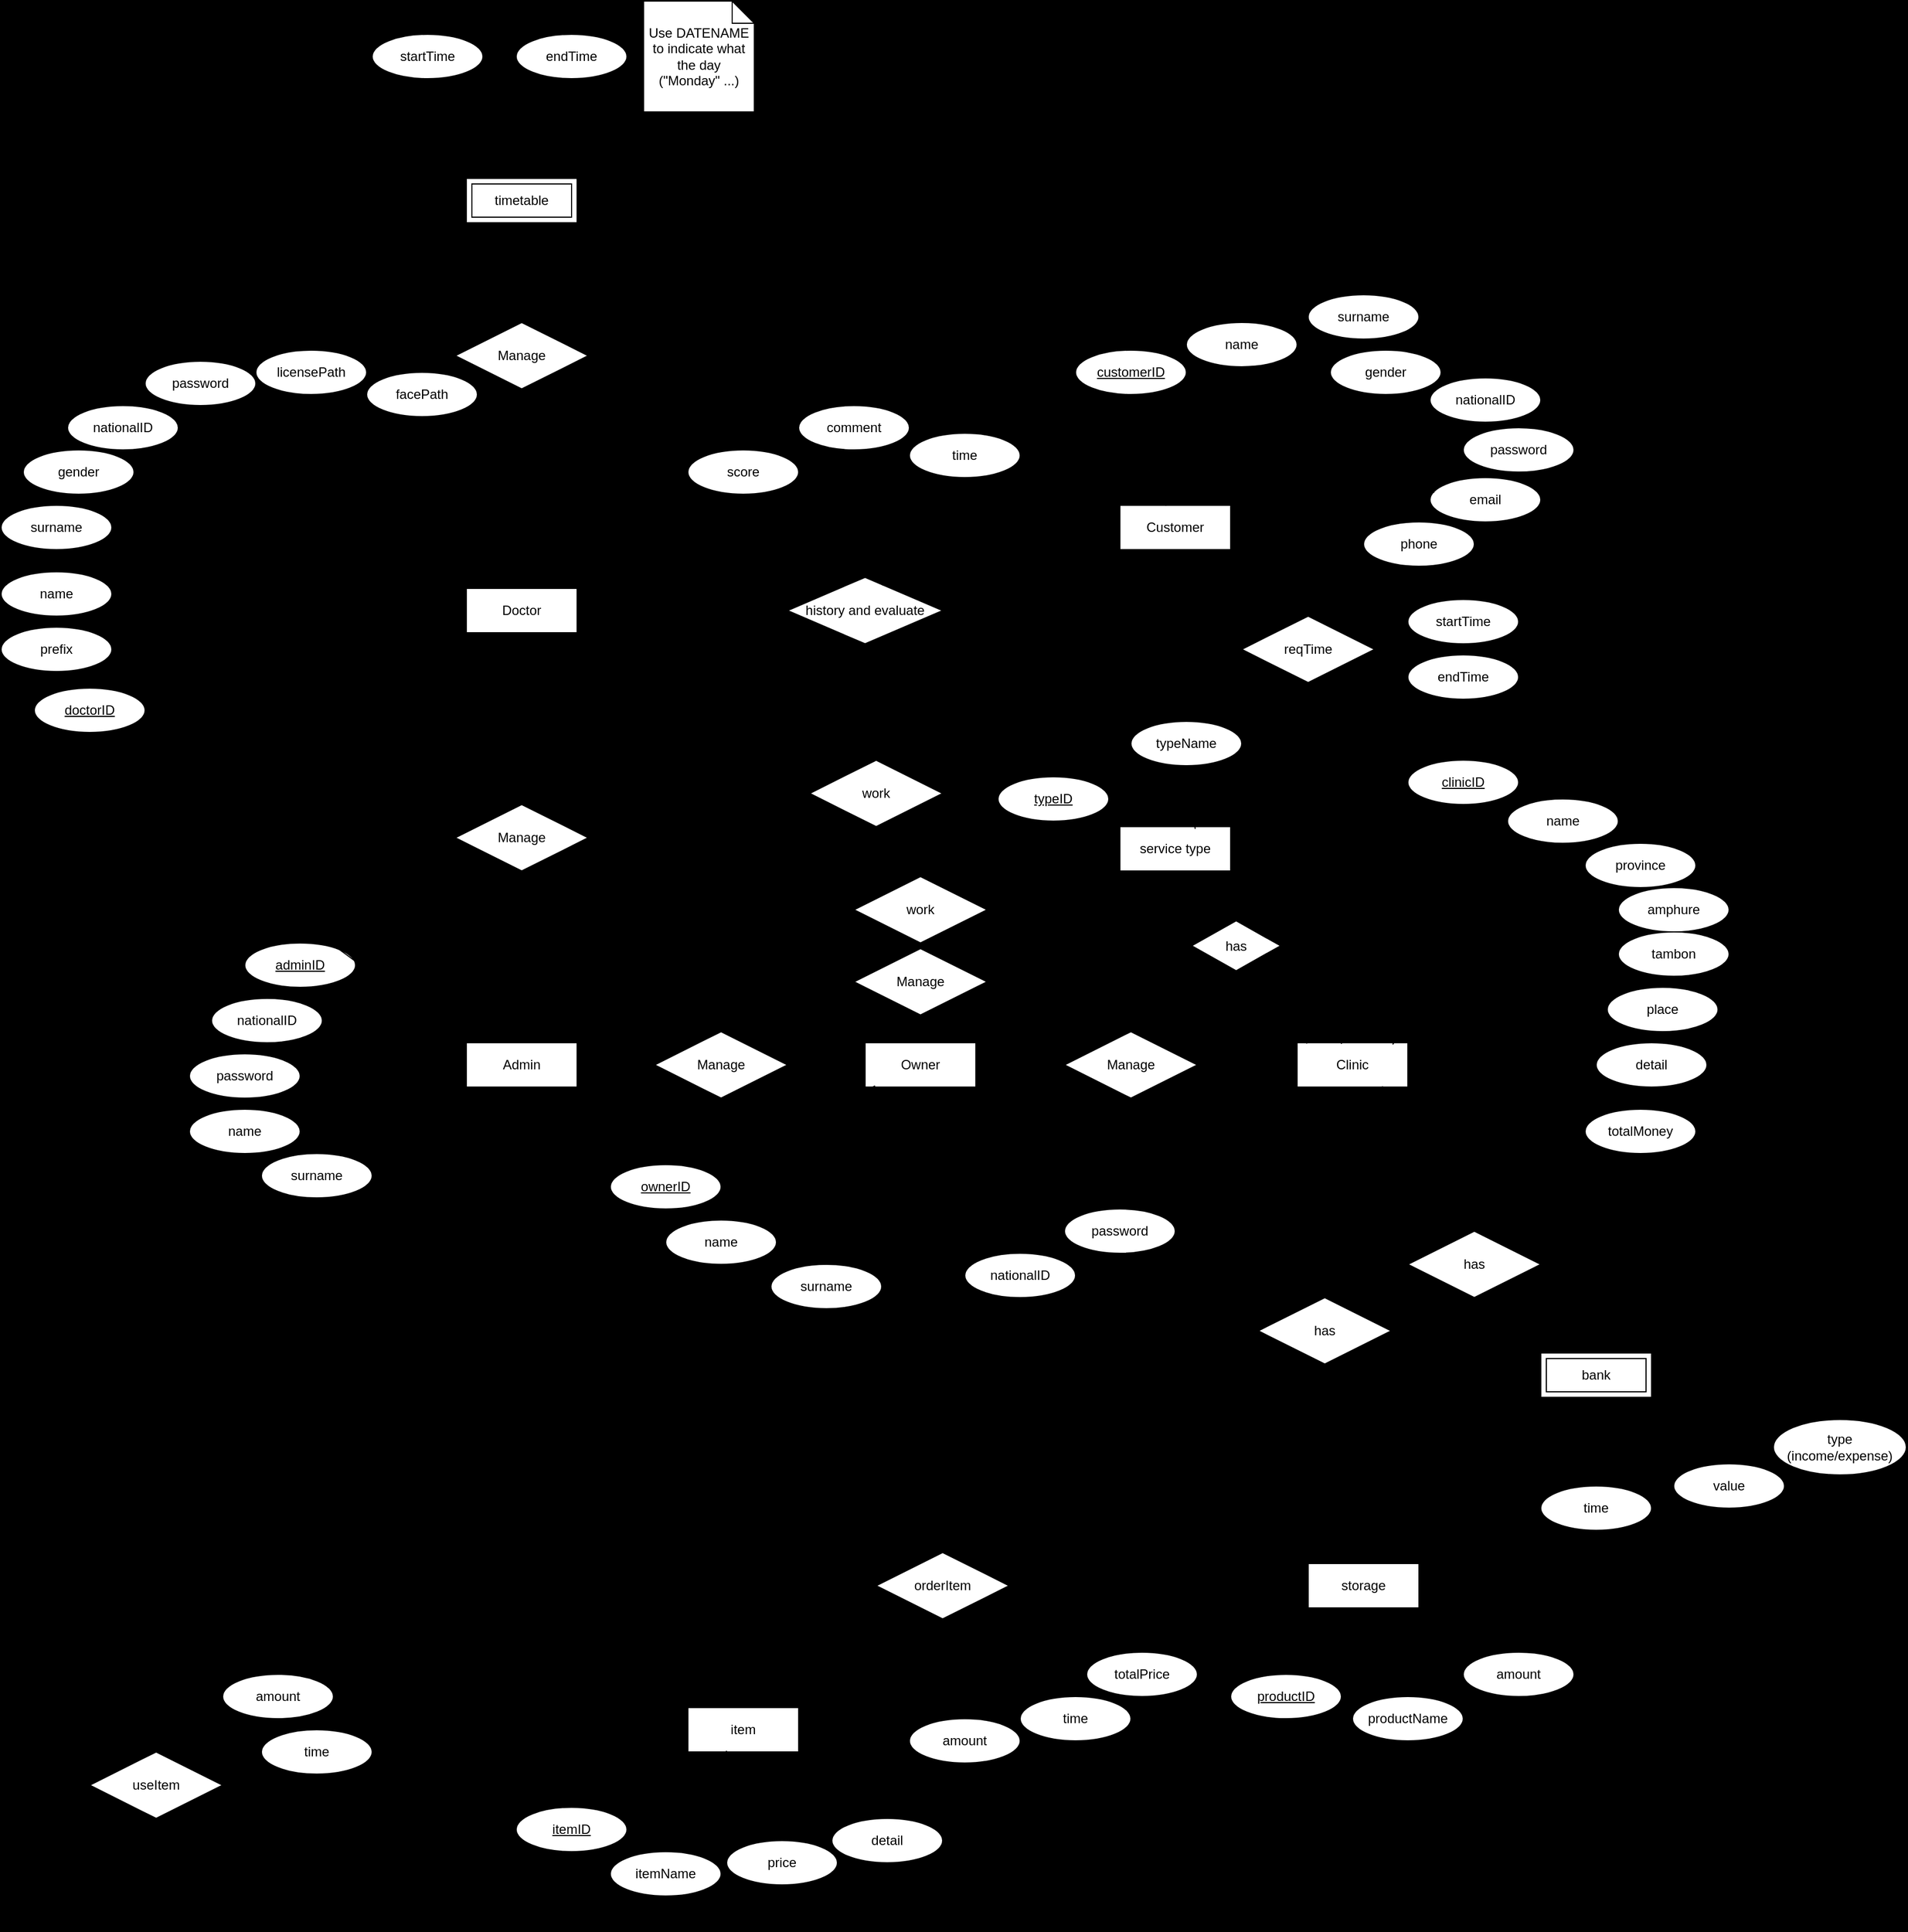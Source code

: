 <mxfile>
    <diagram id="PHzEzVtECec_gNBl3Z0X" name="Page-1">
        <mxGraphModel dx="1566" dy="1534" grid="1" gridSize="10" guides="1" tooltips="1" connect="1" arrows="1" fold="1" page="1" pageScale="1" pageWidth="1600" pageHeight="900" background="#000000" math="0" shadow="0">
            <root>
                <mxCell id="0"/>
                <mxCell id="1" parent="0"/>
                <mxCell id="2" value="Doctor" style="whiteSpace=wrap;html=1;align=center;" parent="1" vertex="1">
                    <mxGeometry x="1210" y="-50" width="100" height="40" as="geometry"/>
                </mxCell>
                <mxCell id="3" value="Customer" style="whiteSpace=wrap;html=1;align=center;" parent="1" vertex="1">
                    <mxGeometry x="1800" y="-125" width="100" height="40" as="geometry"/>
                </mxCell>
                <mxCell id="4" value="Clinic" style="whiteSpace=wrap;html=1;align=center;" parent="1" vertex="1">
                    <mxGeometry x="1960" y="360" width="100" height="40" as="geometry"/>
                </mxCell>
                <mxCell id="7" value="Manage" style="shape=rhombus;perimeter=rhombusPerimeter;whiteSpace=wrap;html=1;align=center;" parent="1" vertex="1">
                    <mxGeometry x="1200" y="145" width="120" height="60" as="geometry"/>
                </mxCell>
                <mxCell id="8" value="has" style="shape=rhombus;perimeter=rhombusPerimeter;whiteSpace=wrap;html=1;align=center;" parent="1" vertex="1">
                    <mxGeometry x="1865" y="250" width="80" height="45" as="geometry"/>
                </mxCell>
                <mxCell id="9" value="service type" style="whiteSpace=wrap;html=1;align=center;" parent="1" vertex="1">
                    <mxGeometry x="1800" y="165" width="100" height="40" as="geometry"/>
                </mxCell>
                <mxCell id="10" value="history and evaluate" style="shape=rhombus;perimeter=rhombusPerimeter;whiteSpace=wrap;html=1;align=center;" parent="1" vertex="1">
                    <mxGeometry x="1500" y="-60" width="140" height="60" as="geometry"/>
                </mxCell>
                <mxCell id="11" value="has" style="shape=rhombus;perimeter=rhombusPerimeter;whiteSpace=wrap;html=1;align=center;" parent="1" vertex="1">
                    <mxGeometry x="1925" y="590" width="120" height="60" as="geometry"/>
                </mxCell>
                <mxCell id="12" value="storage" style="whiteSpace=wrap;html=1;align=center;" parent="1" vertex="1">
                    <mxGeometry x="1970" y="830" width="100" height="40" as="geometry"/>
                </mxCell>
                <mxCell id="13" value="Admin" style="whiteSpace=wrap;html=1;align=center;" parent="1" vertex="1">
                    <mxGeometry x="1210" y="360" width="100" height="40" as="geometry"/>
                </mxCell>
                <mxCell id="14" value="has" style="shape=rhombus;perimeter=rhombusPerimeter;whiteSpace=wrap;html=1;align=center;" parent="1" vertex="1">
                    <mxGeometry x="2060" y="530" width="120" height="60" as="geometry"/>
                </mxCell>
                <mxCell id="22" value="adminID" style="ellipse;whiteSpace=wrap;html=1;align=center;fontStyle=4;" parent="1" vertex="1">
                    <mxGeometry x="1010" y="270" width="100" height="40" as="geometry"/>
                </mxCell>
                <mxCell id="23" value="name" style="ellipse;whiteSpace=wrap;html=1;align=center;" parent="1" vertex="1">
                    <mxGeometry x="790" y="-65" width="100" height="40" as="geometry"/>
                </mxCell>
                <mxCell id="24" value="surname" style="ellipse;whiteSpace=wrap;html=1;align=center;" parent="1" vertex="1">
                    <mxGeometry x="790" y="-125" width="100" height="40" as="geometry"/>
                </mxCell>
                <mxCell id="25" value="prefix" style="ellipse;whiteSpace=wrap;html=1;align=center;" parent="1" vertex="1">
                    <mxGeometry x="790" y="-15" width="100" height="40" as="geometry"/>
                </mxCell>
                <mxCell id="26" value="gender" style="ellipse;whiteSpace=wrap;html=1;align=center;" parent="1" vertex="1">
                    <mxGeometry x="810" y="-175" width="100" height="40" as="geometry"/>
                </mxCell>
                <mxCell id="27" value="doctorID" style="ellipse;whiteSpace=wrap;html=1;align=center;fontStyle=4;" parent="1" vertex="1">
                    <mxGeometry x="820" y="40" width="100" height="40" as="geometry"/>
                </mxCell>
                <mxCell id="28" value="customerID" style="ellipse;whiteSpace=wrap;html=1;align=center;fontStyle=4;" parent="1" vertex="1">
                    <mxGeometry x="1760" y="-265" width="100" height="40" as="geometry"/>
                </mxCell>
                <mxCell id="29" value="name" style="ellipse;whiteSpace=wrap;html=1;align=center;" parent="1" vertex="1">
                    <mxGeometry x="1860" y="-290" width="100" height="40" as="geometry"/>
                </mxCell>
                <mxCell id="30" value="surname" style="ellipse;whiteSpace=wrap;html=1;align=center;" parent="1" vertex="1">
                    <mxGeometry x="1970" y="-315" width="100" height="40" as="geometry"/>
                </mxCell>
                <mxCell id="33" value="name" style="ellipse;whiteSpace=wrap;html=1;align=center;" parent="1" vertex="1">
                    <mxGeometry x="960" y="420" width="100" height="40" as="geometry"/>
                </mxCell>
                <mxCell id="34" value="password" style="ellipse;whiteSpace=wrap;html=1;align=center;" parent="1" vertex="1">
                    <mxGeometry x="920" y="-255" width="100" height="40" as="geometry"/>
                </mxCell>
                <mxCell id="35" value="password" style="ellipse;whiteSpace=wrap;html=1;align=center;" parent="1" vertex="1">
                    <mxGeometry x="960" y="370" width="100" height="40" as="geometry"/>
                </mxCell>
                <mxCell id="36" value="nationalID" style="ellipse;whiteSpace=wrap;html=1;align=center;" parent="1" vertex="1">
                    <mxGeometry x="980" y="320" width="100" height="40" as="geometry"/>
                </mxCell>
                <mxCell id="37" value="surname" style="ellipse;whiteSpace=wrap;html=1;align=center;" parent="1" vertex="1">
                    <mxGeometry x="1025" y="460" width="100" height="40" as="geometry"/>
                </mxCell>
                <mxCell id="38" value="clinicID" style="ellipse;whiteSpace=wrap;html=1;align=center;fontStyle=4;" parent="1" vertex="1">
                    <mxGeometry x="2060" y="105" width="100" height="40" as="geometry"/>
                </mxCell>
                <mxCell id="39" value="name" style="ellipse;whiteSpace=wrap;html=1;align=center;" parent="1" vertex="1">
                    <mxGeometry x="2150" y="140" width="100" height="40" as="geometry"/>
                </mxCell>
                <mxCell id="40" value="place" style="ellipse;whiteSpace=wrap;html=1;align=center;" parent="1" vertex="1">
                    <mxGeometry x="2240" y="310" width="100" height="40" as="geometry"/>
                </mxCell>
                <mxCell id="41" value="province" style="ellipse;whiteSpace=wrap;html=1;align=center;" parent="1" vertex="1">
                    <mxGeometry x="2220" y="180" width="100" height="40" as="geometry"/>
                </mxCell>
                <mxCell id="42" value="amphure" style="ellipse;whiteSpace=wrap;html=1;align=center;" parent="1" vertex="1">
                    <mxGeometry x="2250" y="220" width="100" height="40" as="geometry"/>
                </mxCell>
                <mxCell id="43" value="tambon" style="ellipse;whiteSpace=wrap;html=1;align=center;" parent="1" vertex="1">
                    <mxGeometry x="2250" y="260" width="100" height="40" as="geometry"/>
                </mxCell>
                <mxCell id="44" value="Manage" style="shape=rhombus;perimeter=rhombusPerimeter;whiteSpace=wrap;html=1;align=center;" parent="1" vertex="1">
                    <mxGeometry x="1750" y="350" width="120" height="60" as="geometry"/>
                </mxCell>
                <mxCell id="46" value="typeID" style="ellipse;whiteSpace=wrap;html=1;align=center;fontStyle=4;" parent="1" vertex="1">
                    <mxGeometry x="1690" y="120" width="100" height="40" as="geometry"/>
                </mxCell>
                <mxCell id="47" value="typeName" style="ellipse;whiteSpace=wrap;html=1;align=center;" parent="1" vertex="1">
                    <mxGeometry x="1810" y="70" width="100" height="40" as="geometry"/>
                </mxCell>
                <mxCell id="48" value="productID" style="ellipse;whiteSpace=wrap;html=1;align=center;fontStyle=4;" parent="1" vertex="1">
                    <mxGeometry x="1900" y="930" width="100" height="40" as="geometry"/>
                </mxCell>
                <mxCell id="49" value="productName" style="ellipse;whiteSpace=wrap;html=1;align=center;" parent="1" vertex="1">
                    <mxGeometry x="2010" y="950" width="100" height="40" as="geometry"/>
                </mxCell>
                <mxCell id="50" value="amount" style="ellipse;whiteSpace=wrap;html=1;align=center;" parent="1" vertex="1">
                    <mxGeometry x="2110" y="910" width="100" height="40" as="geometry"/>
                </mxCell>
                <mxCell id="52" value="value" style="ellipse;whiteSpace=wrap;html=1;align=center;" parent="1" vertex="1">
                    <mxGeometry x="2300" y="740" width="100" height="40" as="geometry"/>
                </mxCell>
                <mxCell id="53" value="Owner" style="whiteSpace=wrap;html=1;align=center;" parent="1" vertex="1">
                    <mxGeometry x="1570" y="360" width="100" height="40" as="geometry"/>
                </mxCell>
                <mxCell id="54" value="Manage" style="shape=rhombus;perimeter=rhombusPerimeter;whiteSpace=wrap;html=1;align=center;" parent="1" vertex="1">
                    <mxGeometry x="1380" y="350" width="120" height="60" as="geometry"/>
                </mxCell>
                <mxCell id="56" value="detail" style="ellipse;whiteSpace=wrap;html=1;align=center;" parent="1" vertex="1">
                    <mxGeometry x="2230" y="360" width="100" height="40" as="geometry"/>
                </mxCell>
                <mxCell id="60" value="" style="endArrow=none;html=1;rounded=0;exitX=1;exitY=0.5;exitDx=0;exitDy=0;entryX=0;entryY=0.5;entryDx=0;entryDy=0;" parent="1" source="44" target="4" edge="1">
                    <mxGeometry relative="1" as="geometry">
                        <mxPoint x="1800" y="310" as="sourcePoint"/>
                        <mxPoint x="1960" y="310" as="targetPoint"/>
                    </mxGeometry>
                </mxCell>
                <mxCell id="61" value="" style="endArrow=none;html=1;rounded=0;entryX=0.33;entryY=0.975;entryDx=0;entryDy=0;exitX=0.75;exitY=0;exitDx=0;exitDy=0;entryPerimeter=0;" parent="1" source="4" target="38" edge="1">
                    <mxGeometry relative="1" as="geometry">
                        <mxPoint x="2060" y="300" as="sourcePoint"/>
                        <mxPoint x="2220" y="300" as="targetPoint"/>
                    </mxGeometry>
                </mxCell>
                <mxCell id="62" value="" style="endArrow=none;html=1;rounded=0;exitX=0.863;exitY=0.041;exitDx=0;exitDy=0;entryX=0.09;entryY=0.85;entryDx=0;entryDy=0;entryPerimeter=0;exitPerimeter=0;" parent="1" source="4" target="39" edge="1">
                    <mxGeometry relative="1" as="geometry">
                        <mxPoint x="2110" y="330" as="sourcePoint"/>
                        <mxPoint x="2270" y="330" as="targetPoint"/>
                    </mxGeometry>
                </mxCell>
                <mxCell id="63" value="" style="endArrow=none;html=1;rounded=0;exitX=1;exitY=0;exitDx=0;exitDy=0;entryX=0;entryY=0.5;entryDx=0;entryDy=0;" parent="1" source="4" target="41" edge="1">
                    <mxGeometry relative="1" as="geometry">
                        <mxPoint x="2090" y="380" as="sourcePoint"/>
                        <mxPoint x="2250" y="380" as="targetPoint"/>
                    </mxGeometry>
                </mxCell>
                <mxCell id="64" value="" style="endArrow=none;html=1;rounded=0;exitX=1;exitY=0.25;exitDx=0;exitDy=0;entryX=0;entryY=0.5;entryDx=0;entryDy=0;" parent="1" source="4" target="42" edge="1">
                    <mxGeometry relative="1" as="geometry">
                        <mxPoint x="2090" y="370" as="sourcePoint"/>
                        <mxPoint x="2250" y="370" as="targetPoint"/>
                    </mxGeometry>
                </mxCell>
                <mxCell id="65" value="" style="endArrow=none;html=1;rounded=0;exitX=1;exitY=0.5;exitDx=0;exitDy=0;entryX=0;entryY=0.5;entryDx=0;entryDy=0;" parent="1" source="4" target="43" edge="1">
                    <mxGeometry relative="1" as="geometry">
                        <mxPoint x="2080" y="390" as="sourcePoint"/>
                        <mxPoint x="2240" y="390" as="targetPoint"/>
                    </mxGeometry>
                </mxCell>
                <mxCell id="66" value="" style="endArrow=none;html=1;rounded=0;exitX=1;exitY=0.75;exitDx=0;exitDy=0;entryX=0;entryY=0.5;entryDx=0;entryDy=0;" parent="1" source="4" target="40" edge="1">
                    <mxGeometry relative="1" as="geometry">
                        <mxPoint x="2080" y="400" as="sourcePoint"/>
                        <mxPoint x="2240" y="400" as="targetPoint"/>
                    </mxGeometry>
                </mxCell>
                <mxCell id="67" value="" style="endArrow=none;html=1;rounded=0;exitX=1.001;exitY=0.885;exitDx=0;exitDy=0;exitPerimeter=0;entryX=0;entryY=0.5;entryDx=0;entryDy=0;" parent="1" source="4" target="56" edge="1">
                    <mxGeometry relative="1" as="geometry">
                        <mxPoint x="2070" y="430" as="sourcePoint"/>
                        <mxPoint x="2230" y="430" as="targetPoint"/>
                    </mxGeometry>
                </mxCell>
                <mxCell id="72" value="" style="endArrow=none;html=1;rounded=0;exitX=0.857;exitY=1.004;exitDx=0;exitDy=0;entryX=0.445;entryY=0.032;entryDx=0;entryDy=0;entryPerimeter=0;exitPerimeter=0;" parent="1" source="9" target="8" edge="1">
                    <mxGeometry relative="1" as="geometry">
                        <mxPoint x="1870" y="620" as="sourcePoint"/>
                        <mxPoint x="2030" y="620" as="targetPoint"/>
                    </mxGeometry>
                </mxCell>
                <mxCell id="73" value="" style="endArrow=none;html=1;rounded=0;exitX=0.5;exitY=0;exitDx=0;exitDy=0;entryX=0.5;entryY=1;entryDx=0;entryDy=0;" parent="1" source="12" target="11" edge="1">
                    <mxGeometry relative="1" as="geometry">
                        <mxPoint x="2020" y="610" as="sourcePoint"/>
                        <mxPoint x="2180" y="610" as="targetPoint"/>
                    </mxGeometry>
                </mxCell>
                <mxCell id="74" value="" style="endArrow=none;html=1;rounded=0;entryX=0.25;entryY=0;entryDx=0;entryDy=0;exitX=1;exitY=1;exitDx=0;exitDy=0;" parent="1" source="14" target="255" edge="1">
                    <mxGeometry relative="1" as="geometry">
                        <mxPoint x="2150" y="570" as="sourcePoint"/>
                        <mxPoint x="2205" y="640" as="targetPoint"/>
                    </mxGeometry>
                </mxCell>
                <mxCell id="75" value="" style="endArrow=none;html=1;rounded=0;entryX=0;entryY=0.5;entryDx=0;entryDy=0;exitX=1;exitY=1;exitDx=0;exitDy=0;" parent="1" source="46" target="9" edge="1">
                    <mxGeometry relative="1" as="geometry">
                        <mxPoint x="1660" y="680" as="sourcePoint"/>
                        <mxPoint x="1820" y="680" as="targetPoint"/>
                    </mxGeometry>
                </mxCell>
                <mxCell id="76" value="" style="endArrow=none;html=1;rounded=0;exitX=0.68;exitY=0.05;exitDx=0;exitDy=0;entryX=0.5;entryY=1;entryDx=0;entryDy=0;exitPerimeter=0;" parent="1" source="9" target="47" edge="1">
                    <mxGeometry relative="1" as="geometry">
                        <mxPoint x="1880" y="600" as="sourcePoint"/>
                        <mxPoint x="2040" y="600" as="targetPoint"/>
                    </mxGeometry>
                </mxCell>
                <mxCell id="77" value="" style="endArrow=none;html=1;rounded=0;entryX=0.25;entryY=1;entryDx=0;entryDy=0;exitX=0.5;exitY=0;exitDx=0;exitDy=0;" parent="1" source="48" target="12" edge="1">
                    <mxGeometry relative="1" as="geometry">
                        <mxPoint x="1910" y="900" as="sourcePoint"/>
                        <mxPoint x="2070" y="900" as="targetPoint"/>
                    </mxGeometry>
                </mxCell>
                <mxCell id="78" value="" style="endArrow=none;html=1;rounded=0;exitX=0.5;exitY=1;exitDx=0;exitDy=0;entryX=0.5;entryY=0;entryDx=0;entryDy=0;" parent="1" source="12" target="49" edge="1">
                    <mxGeometry relative="1" as="geometry">
                        <mxPoint x="2010" y="900" as="sourcePoint"/>
                        <mxPoint x="2170" y="900" as="targetPoint"/>
                    </mxGeometry>
                </mxCell>
                <mxCell id="79" value="" style="endArrow=none;html=1;rounded=0;exitX=0.88;exitY=1;exitDx=0;exitDy=0;exitPerimeter=0;entryX=0.27;entryY=0;entryDx=0;entryDy=0;entryPerimeter=0;" parent="1" source="12" target="50" edge="1">
                    <mxGeometry relative="1" as="geometry">
                        <mxPoint x="2060" y="880" as="sourcePoint"/>
                        <mxPoint x="2220" y="880" as="targetPoint"/>
                    </mxGeometry>
                </mxCell>
                <mxCell id="80" value="" style="endArrow=none;html=1;rounded=0;exitX=1;exitY=0.5;exitDx=0;exitDy=0;entryX=0.24;entryY=0.075;entryDx=0;entryDy=0;entryPerimeter=0;" parent="1" source="255" target="256" edge="1">
                    <mxGeometry relative="1" as="geometry">
                        <mxPoint x="2280" y="660" as="sourcePoint"/>
                        <mxPoint x="2414.0" y="703" as="targetPoint"/>
                    </mxGeometry>
                </mxCell>
                <mxCell id="81" value="" style="endArrow=none;html=1;rounded=0;entryX=0.3;entryY=-0.05;entryDx=0;entryDy=0;entryPerimeter=0;exitX=1;exitY=1;exitDx=0;exitDy=0;" parent="1" source="255" target="52" edge="1">
                    <mxGeometry relative="1" as="geometry">
                        <mxPoint x="2280" y="680" as="sourcePoint"/>
                        <mxPoint x="2369" y="663" as="targetPoint"/>
                    </mxGeometry>
                </mxCell>
                <mxCell id="83" value="ownerID" style="ellipse;whiteSpace=wrap;html=1;align=center;fontStyle=4;" parent="1" vertex="1">
                    <mxGeometry x="1340" y="470" width="100" height="40" as="geometry"/>
                </mxCell>
                <mxCell id="84" value="name" style="ellipse;whiteSpace=wrap;html=1;align=center;" parent="1" vertex="1">
                    <mxGeometry x="1390" y="520" width="100" height="40" as="geometry"/>
                </mxCell>
                <mxCell id="85" value="nationalID" style="ellipse;whiteSpace=wrap;html=1;align=center;" parent="1" vertex="1">
                    <mxGeometry x="1660" y="550" width="100" height="40" as="geometry"/>
                </mxCell>
                <mxCell id="86" value="password" style="ellipse;whiteSpace=wrap;html=1;align=center;" parent="1" vertex="1">
                    <mxGeometry x="1750" y="510" width="100" height="40" as="geometry"/>
                </mxCell>
                <mxCell id="93" value="" style="shape=link;html=1;rounded=0;entryX=0.688;entryY=0.852;entryDx=0;entryDy=0;exitX=0.106;exitY=-0.011;exitDx=0;exitDy=0;exitPerimeter=0;entryPerimeter=0;" parent="1" source="4" target="8" edge="1">
                    <mxGeometry relative="1" as="geometry">
                        <mxPoint x="1690" y="459" as="sourcePoint"/>
                        <mxPoint x="1850" y="459" as="targetPoint"/>
                    </mxGeometry>
                </mxCell>
                <mxCell id="95" value="" style="shape=link;html=1;rounded=0;entryX=0.5;entryY=0;entryDx=0;entryDy=0;exitX=0.25;exitY=1;exitDx=0;exitDy=0;width=-3.684;" parent="1" source="4" target="11" edge="1">
                    <mxGeometry relative="1" as="geometry">
                        <mxPoint x="1700" y="469" as="sourcePoint"/>
                        <mxPoint x="1860" y="469" as="targetPoint"/>
                    </mxGeometry>
                </mxCell>
                <mxCell id="96" value="" style="shape=link;html=1;rounded=0;entryX=0;entryY=0;entryDx=0;entryDy=0;exitX=0.75;exitY=1;exitDx=0;exitDy=0;" parent="1" source="4" target="14" edge="1">
                    <mxGeometry relative="1" as="geometry">
                        <mxPoint x="2000" y="479.5" as="sourcePoint"/>
                        <mxPoint x="2160" y="479.5" as="targetPoint"/>
                    </mxGeometry>
                </mxCell>
                <mxCell id="97" value="" style="shape=link;html=1;rounded=0;exitX=1;exitY=0.5;exitDx=0;exitDy=0;entryX=0;entryY=0.5;entryDx=0;entryDy=0;" parent="1" source="53" target="44" edge="1">
                    <mxGeometry relative="1" as="geometry">
                        <mxPoint x="1710" y="450" as="sourcePoint"/>
                        <mxPoint x="1870" y="450" as="targetPoint"/>
                    </mxGeometry>
                </mxCell>
                <mxCell id="98" value="" style="shape=link;html=1;rounded=0;entryX=0;entryY=0.5;entryDx=0;entryDy=0;exitX=1;exitY=0.5;exitDx=0;exitDy=0;" parent="1" source="54" target="53" edge="1">
                    <mxGeometry relative="1" as="geometry">
                        <mxPoint x="1460" y="439.5" as="sourcePoint"/>
                        <mxPoint x="1620" y="439.5" as="targetPoint"/>
                    </mxGeometry>
                </mxCell>
                <mxCell id="103" value="" style="endArrow=none;html=1;rounded=0;exitX=1;exitY=0;exitDx=0;exitDy=0;entryX=0.09;entryY=0.975;entryDx=0;entryDy=0;entryPerimeter=0;" parent="1" source="83" target="53" edge="1">
                    <mxGeometry relative="1" as="geometry">
                        <mxPoint x="1510" y="450" as="sourcePoint"/>
                        <mxPoint x="1670" y="450" as="targetPoint"/>
                    </mxGeometry>
                </mxCell>
                <mxCell id="104" value="" style="endArrow=none;html=1;rounded=0;exitX=1;exitY=0;exitDx=0;exitDy=0;entryX=0.25;entryY=1;entryDx=0;entryDy=0;" parent="1" source="84" target="53" edge="1">
                    <mxGeometry relative="1" as="geometry">
                        <mxPoint x="1590" y="460" as="sourcePoint"/>
                        <mxPoint x="1750" y="460" as="targetPoint"/>
                    </mxGeometry>
                </mxCell>
                <mxCell id="105" value="" style="endArrow=none;html=1;rounded=0;exitX=0.23;exitY=0.025;exitDx=0;exitDy=0;exitPerimeter=0;entryX=0.75;entryY=1;entryDx=0;entryDy=0;" parent="1" source="85" target="53" edge="1">
                    <mxGeometry relative="1" as="geometry">
                        <mxPoint x="1640" y="450" as="sourcePoint"/>
                        <mxPoint x="1800" y="450" as="targetPoint"/>
                    </mxGeometry>
                </mxCell>
                <mxCell id="106" value="" style="endArrow=none;html=1;rounded=0;exitX=0;exitY=0;exitDx=0;exitDy=0;entryX=1;entryY=1;entryDx=0;entryDy=0;" parent="1" source="86" target="53" edge="1">
                    <mxGeometry relative="1" as="geometry">
                        <mxPoint x="1680" y="450" as="sourcePoint"/>
                        <mxPoint x="1840" y="450" as="targetPoint"/>
                    </mxGeometry>
                </mxCell>
                <mxCell id="107" value="" style="endArrow=none;html=1;rounded=0;exitX=1;exitY=0.5;exitDx=0;exitDy=0;entryX=0;entryY=0.5;entryDx=0;entryDy=0;" parent="1" source="13" target="54" edge="1">
                    <mxGeometry relative="1" as="geometry">
                        <mxPoint x="1340" y="430" as="sourcePoint"/>
                        <mxPoint x="1500" y="430" as="targetPoint"/>
                    </mxGeometry>
                </mxCell>
                <mxCell id="108" value="" style="endArrow=none;html=1;rounded=0;exitX=1;exitY=0;exitDx=0;exitDy=0;entryX=0;entryY=0;entryDx=0;entryDy=0;" parent="1" source="22" target="13" edge="1">
                    <mxGeometry relative="1" as="geometry">
                        <mxPoint x="1050" y="400" as="sourcePoint"/>
                        <mxPoint x="1210" y="400" as="targetPoint"/>
                    </mxGeometry>
                </mxCell>
                <mxCell id="109" value="" style="endArrow=none;html=1;rounded=0;exitX=1;exitY=0.5;exitDx=0;exitDy=0;entryX=0;entryY=0.25;entryDx=0;entryDy=0;" parent="1" source="36" target="13" edge="1">
                    <mxGeometry relative="1" as="geometry">
                        <mxPoint x="1170" y="450" as="sourcePoint"/>
                        <mxPoint x="1330" y="450" as="targetPoint"/>
                    </mxGeometry>
                </mxCell>
                <mxCell id="110" value="" style="endArrow=none;html=1;rounded=0;exitX=0.935;exitY=0.2;exitDx=0;exitDy=0;exitPerimeter=0;entryX=0;entryY=0.5;entryDx=0;entryDy=0;" parent="1" source="35" target="13" edge="1">
                    <mxGeometry relative="1" as="geometry">
                        <mxPoint x="1240" y="460" as="sourcePoint"/>
                        <mxPoint x="1400" y="460" as="targetPoint"/>
                    </mxGeometry>
                </mxCell>
                <mxCell id="111" value="" style="endArrow=none;html=1;rounded=0;exitX=0.943;exitY=0.171;exitDx=0;exitDy=0;exitPerimeter=0;entryX=0;entryY=0.75;entryDx=0;entryDy=0;" parent="1" source="33" target="13" edge="1">
                    <mxGeometry relative="1" as="geometry">
                        <mxPoint x="1240" y="470" as="sourcePoint"/>
                        <mxPoint x="1400" y="470" as="targetPoint"/>
                    </mxGeometry>
                </mxCell>
                <mxCell id="112" value="" style="endArrow=none;html=1;rounded=0;exitX=0.777;exitY=0.046;exitDx=0;exitDy=0;entryX=0;entryY=1;entryDx=0;entryDy=0;exitPerimeter=0;" parent="1" source="37" target="13" edge="1">
                    <mxGeometry relative="1" as="geometry">
                        <mxPoint x="1310" y="470" as="sourcePoint"/>
                        <mxPoint x="1470" y="470" as="targetPoint"/>
                    </mxGeometry>
                </mxCell>
                <mxCell id="113" value="" style="shape=link;html=1;rounded=0;exitX=0.5;exitY=0;exitDx=0;exitDy=0;entryX=0.5;entryY=1;entryDx=0;entryDy=0;" parent="1" source="13" target="7" edge="1">
                    <mxGeometry relative="1" as="geometry">
                        <mxPoint x="1270" y="290" as="sourcePoint"/>
                        <mxPoint x="1430" y="290" as="targetPoint"/>
                    </mxGeometry>
                </mxCell>
                <mxCell id="114" value="" style="endArrow=none;html=1;rounded=0;exitX=0.5;exitY=1;exitDx=0;exitDy=0;entryX=0.5;entryY=0;entryDx=0;entryDy=0;" parent="1" source="2" target="7" edge="1">
                    <mxGeometry relative="1" as="geometry">
                        <mxPoint x="1270" y="20" as="sourcePoint"/>
                        <mxPoint x="1430" y="20" as="targetPoint"/>
                    </mxGeometry>
                </mxCell>
                <mxCell id="115" value="" style="endArrow=none;html=1;rounded=0;exitX=1;exitY=0;exitDx=0;exitDy=0;entryX=0.11;entryY=1.047;entryDx=0;entryDy=0;entryPerimeter=0;" parent="1" source="27" target="2" edge="1">
                    <mxGeometry relative="1" as="geometry">
                        <mxPoint x="1130" y="30" as="sourcePoint"/>
                        <mxPoint x="1290" y="30" as="targetPoint"/>
                    </mxGeometry>
                </mxCell>
                <mxCell id="116" value="" style="endArrow=none;html=1;rounded=0;exitX=0.954;exitY=0.247;exitDx=0;exitDy=0;entryX=0;entryY=1;entryDx=0;entryDy=0;exitPerimeter=0;entryPerimeter=0;" parent="1" source="25" target="2" edge="1">
                    <mxGeometry relative="1" as="geometry">
                        <mxPoint x="1120" y="50" as="sourcePoint"/>
                        <mxPoint x="1280" y="50" as="targetPoint"/>
                    </mxGeometry>
                </mxCell>
                <mxCell id="117" value="" style="endArrow=none;html=1;rounded=0;exitX=1;exitY=0.5;exitDx=0;exitDy=0;entryX=0;entryY=0.75;entryDx=0;entryDy=0;" parent="1" source="23" target="2" edge="1">
                    <mxGeometry relative="1" as="geometry">
                        <mxPoint x="1120" y="40" as="sourcePoint"/>
                        <mxPoint x="1280" y="40" as="targetPoint"/>
                    </mxGeometry>
                </mxCell>
                <mxCell id="118" value="" style="endArrow=none;html=1;rounded=0;exitX=0.995;exitY=0.762;exitDx=0;exitDy=0;exitPerimeter=0;entryX=0;entryY=0.5;entryDx=0;entryDy=0;" parent="1" source="24" target="2" edge="1">
                    <mxGeometry relative="1" as="geometry">
                        <mxPoint x="1230" y="-80" as="sourcePoint"/>
                        <mxPoint x="1390" y="-80" as="targetPoint"/>
                    </mxGeometry>
                </mxCell>
                <mxCell id="119" value="" style="endArrow=none;html=1;rounded=0;exitX=1;exitY=1;exitDx=0;exitDy=0;entryX=0;entryY=0.25;entryDx=0;entryDy=0;" parent="1" source="26" target="2" edge="1">
                    <mxGeometry relative="1" as="geometry">
                        <mxPoint x="1270" y="-80" as="sourcePoint"/>
                        <mxPoint x="1430" y="-80" as="targetPoint"/>
                    </mxGeometry>
                </mxCell>
                <mxCell id="120" value="" style="endArrow=none;html=1;rounded=0;entryX=0.5;entryY=1;entryDx=0;entryDy=0;exitX=0;exitY=0;exitDx=0;exitDy=0;" parent="1" source="2" target="34" edge="1">
                    <mxGeometry relative="1" as="geometry">
                        <mxPoint x="1280" y="-50" as="sourcePoint"/>
                        <mxPoint x="1430" y="-80" as="targetPoint"/>
                    </mxGeometry>
                </mxCell>
                <mxCell id="121" value="" style="endArrow=none;html=1;rounded=0;exitX=1;exitY=0.5;exitDx=0;exitDy=0;entryX=0;entryY=0.5;entryDx=0;entryDy=0;" parent="1" source="2" target="10" edge="1">
                    <mxGeometry relative="1" as="geometry">
                        <mxPoint x="1360" y="10" as="sourcePoint"/>
                        <mxPoint x="1520" y="10" as="targetPoint"/>
                    </mxGeometry>
                </mxCell>
                <mxCell id="122" value="" style="endArrow=none;html=1;rounded=0;exitX=1;exitY=0.5;exitDx=0;exitDy=0;entryX=0;entryY=0.5;entryDx=0;entryDy=0;" parent="1" source="10" target="3" edge="1">
                    <mxGeometry relative="1" as="geometry">
                        <mxPoint x="1570" y="20" as="sourcePoint"/>
                        <mxPoint x="1730" y="20" as="targetPoint"/>
                    </mxGeometry>
                </mxCell>
                <mxCell id="125" value="" style="endArrow=none;html=1;rounded=0;exitX=0.402;exitY=0.987;exitDx=0;exitDy=0;exitPerimeter=0;entryX=0.086;entryY=-0.066;entryDx=0;entryDy=0;entryPerimeter=0;" parent="1" source="28" target="3" edge="1">
                    <mxGeometry relative="1" as="geometry">
                        <mxPoint x="1950" y="-305" as="sourcePoint"/>
                        <mxPoint x="2110" y="-305" as="targetPoint"/>
                    </mxGeometry>
                </mxCell>
                <mxCell id="126" value="" style="endArrow=none;html=1;rounded=0;exitX=0.412;exitY=0.013;exitDx=0;exitDy=0;entryX=0.344;entryY=1.079;entryDx=0;entryDy=0;entryPerimeter=0;exitPerimeter=0;" parent="1" source="3" target="29" edge="1">
                    <mxGeometry relative="1" as="geometry">
                        <mxPoint x="1970" y="-295" as="sourcePoint"/>
                        <mxPoint x="2130" y="-295" as="targetPoint"/>
                    </mxGeometry>
                </mxCell>
                <mxCell id="127" value="" style="endArrow=none;html=1;rounded=0;exitX=0.75;exitY=0;exitDx=0;exitDy=0;entryX=0;entryY=1;entryDx=0;entryDy=0;" parent="1" source="3" target="30" edge="1">
                    <mxGeometry relative="1" as="geometry">
                        <mxPoint x="2030" y="-285" as="sourcePoint"/>
                        <mxPoint x="2190" y="-285" as="targetPoint"/>
                    </mxGeometry>
                </mxCell>
                <mxCell id="128" value="" style="endArrow=none;html=1;rounded=0;exitX=1;exitY=0;exitDx=0;exitDy=0;entryX=0.023;entryY=0.697;entryDx=0;entryDy=0;entryPerimeter=0;" parent="1" source="3" target="32" edge="1">
                    <mxGeometry relative="1" as="geometry">
                        <mxPoint x="2030" y="-245" as="sourcePoint"/>
                        <mxPoint x="2190" y="-245" as="targetPoint"/>
                    </mxGeometry>
                </mxCell>
                <mxCell id="130" value="totalMoney" style="ellipse;whiteSpace=wrap;html=1;align=center;" parent="1" vertex="1">
                    <mxGeometry x="2220" y="420" width="100" height="40" as="geometry"/>
                </mxCell>
                <mxCell id="131" value="" style="endArrow=none;html=1;rounded=0;exitX=1;exitY=1;exitDx=0;exitDy=0;entryX=0;entryY=0.5;entryDx=0;entryDy=0;" parent="1" source="4" target="130" edge="1">
                    <mxGeometry relative="1" as="geometry">
                        <mxPoint x="2080" y="410" as="sourcePoint"/>
                        <mxPoint x="2160" y="440" as="targetPoint"/>
                    </mxGeometry>
                </mxCell>
                <mxCell id="138" value="score" style="ellipse;whiteSpace=wrap;html=1;align=center;" parent="1" vertex="1">
                    <mxGeometry x="1410" y="-175" width="100" height="40" as="geometry"/>
                </mxCell>
                <mxCell id="139" value="comment" style="ellipse;whiteSpace=wrap;html=1;align=center;" parent="1" vertex="1">
                    <mxGeometry x="1510" y="-215" width="100" height="40" as="geometry"/>
                </mxCell>
                <mxCell id="140" value="" style="endArrow=none;html=1;rounded=0;exitX=0.429;exitY=0;exitDx=0;exitDy=0;entryX=0.684;entryY=1.026;entryDx=0;entryDy=0;exitPerimeter=0;entryPerimeter=0;" parent="1" source="10" target="138" edge="1">
                    <mxGeometry relative="1" as="geometry">
                        <mxPoint x="1470" y="120" as="sourcePoint"/>
                        <mxPoint x="1630" y="120" as="targetPoint"/>
                    </mxGeometry>
                </mxCell>
                <mxCell id="141" value="" style="endArrow=none;html=1;rounded=0;exitX=0.614;exitY=0.121;exitDx=0;exitDy=0;exitPerimeter=0;entryX=0.5;entryY=1;entryDx=0;entryDy=0;" parent="1" source="10" target="139" edge="1">
                    <mxGeometry relative="1" as="geometry">
                        <mxPoint x="1590" y="90" as="sourcePoint"/>
                        <mxPoint x="1750" y="90" as="targetPoint"/>
                    </mxGeometry>
                </mxCell>
                <mxCell id="143" value="1" style="text;html=1;align=center;verticalAlign=middle;resizable=0;points=[];autosize=1;strokeColor=none;fillColor=none;" parent="1" vertex="1">
                    <mxGeometry x="1520" y="350" width="30" height="30" as="geometry"/>
                </mxCell>
                <mxCell id="144" value="1" style="text;html=1;align=center;verticalAlign=middle;resizable=0;points=[];autosize=1;strokeColor=none;fillColor=none;" parent="1" vertex="1">
                    <mxGeometry x="1695" y="350" width="30" height="30" as="geometry"/>
                </mxCell>
                <mxCell id="145" value="N" style="text;html=1;align=center;verticalAlign=middle;resizable=0;points=[];autosize=1;strokeColor=none;fillColor=none;" parent="1" vertex="1">
                    <mxGeometry x="1895" y="352" width="30" height="30" as="geometry"/>
                </mxCell>
                <mxCell id="146" value="N" style="text;html=1;align=center;verticalAlign=middle;resizable=0;points=[];autosize=1;strokeColor=none;fillColor=none;" parent="1" vertex="1">
                    <mxGeometry x="1340" y="352" width="30" height="30" as="geometry"/>
                </mxCell>
                <mxCell id="147" value="1" style="text;html=1;align=center;verticalAlign=middle;resizable=0;points=[];autosize=1;strokeColor=none;fillColor=none;" parent="1" vertex="1">
                    <mxGeometry x="1225" y="265" width="30" height="30" as="geometry"/>
                </mxCell>
                <mxCell id="148" value="N" style="text;html=1;align=center;verticalAlign=middle;resizable=0;points=[];autosize=1;strokeColor=none;fillColor=none;" parent="1" vertex="1">
                    <mxGeometry x="1225" y="50" width="30" height="30" as="geometry"/>
                </mxCell>
                <mxCell id="149" value="time" style="ellipse;whiteSpace=wrap;html=1;align=center;" parent="1" vertex="1">
                    <mxGeometry x="2180" y="760" width="100" height="40" as="geometry"/>
                </mxCell>
                <mxCell id="150" value="" style="endArrow=none;html=1;rounded=0;exitX=0.5;exitY=1;exitDx=0;exitDy=0;entryX=0.5;entryY=0;entryDx=0;entryDy=0;" parent="1" source="255" target="149" edge="1">
                    <mxGeometry relative="1" as="geometry">
                        <mxPoint x="2230" y="680" as="sourcePoint"/>
                        <mxPoint x="2370" y="670" as="targetPoint"/>
                    </mxGeometry>
                </mxCell>
                <mxCell id="151" value="nationalID" style="ellipse;whiteSpace=wrap;html=1;align=center;" parent="1" vertex="1">
                    <mxGeometry x="850" y="-215" width="100" height="40" as="geometry"/>
                </mxCell>
                <mxCell id="152" value="" style="endArrow=none;html=1;rounded=0;exitX=-0.023;exitY=0.14;exitDx=0;exitDy=0;exitPerimeter=0;entryX=0.68;entryY=1;entryDx=0;entryDy=0;entryPerimeter=0;" parent="1" source="2" target="151" edge="1">
                    <mxGeometry relative="1" as="geometry">
                        <mxPoint x="1330" y="10" as="sourcePoint"/>
                        <mxPoint x="1490" y="10" as="targetPoint"/>
                    </mxGeometry>
                </mxCell>
                <mxCell id="153" value="nationalID" style="ellipse;whiteSpace=wrap;html=1;align=center;" parent="1" vertex="1">
                    <mxGeometry x="2080" y="-240" width="100" height="40" as="geometry"/>
                </mxCell>
                <mxCell id="154" value="password" style="ellipse;whiteSpace=wrap;html=1;align=center;" parent="1" vertex="1">
                    <mxGeometry x="2110" y="-195" width="100" height="40" as="geometry"/>
                </mxCell>
                <mxCell id="155" value="" style="endArrow=none;html=1;rounded=0;exitX=1;exitY=0.25;exitDx=0;exitDy=0;entryX=0.028;entryY=0.697;entryDx=0;entryDy=0;entryPerimeter=0;startArrow=none;" parent="1" source="3" target="153" edge="1">
                    <mxGeometry relative="1" as="geometry">
                        <mxPoint x="2040" y="-195" as="sourcePoint"/>
                        <mxPoint x="2200" y="-195" as="targetPoint"/>
                    </mxGeometry>
                </mxCell>
                <mxCell id="156" value="" style="endArrow=none;html=1;rounded=0;exitX=1;exitY=0.75;exitDx=0;exitDy=0;entryX=0;entryY=0.5;entryDx=0;entryDy=0;" parent="1" source="3" target="154" edge="1">
                    <mxGeometry relative="1" as="geometry">
                        <mxPoint x="2010" y="-205" as="sourcePoint"/>
                        <mxPoint x="2170" y="-205" as="targetPoint"/>
                    </mxGeometry>
                </mxCell>
                <mxCell id="157" value="orderItem" style="shape=rhombus;perimeter=rhombusPerimeter;whiteSpace=wrap;html=1;align=center;" parent="1" vertex="1">
                    <mxGeometry x="1580" y="820" width="120" height="60" as="geometry"/>
                </mxCell>
                <mxCell id="158" value="" style="endArrow=none;html=1;rounded=0;entryX=0.5;entryY=1;entryDx=0;entryDy=0;exitX=0.342;exitY=0.106;exitDx=0;exitDy=0;exitPerimeter=0;" parent="1" source="157" target="53" edge="1">
                    <mxGeometry relative="1" as="geometry">
                        <mxPoint x="1630" y="930" as="sourcePoint"/>
                        <mxPoint x="1630" y="680" as="targetPoint"/>
                        <Array as="points"/>
                    </mxGeometry>
                </mxCell>
                <mxCell id="159" value="" style="endArrow=none;html=1;rounded=0;exitX=1;exitY=0.5;exitDx=0;exitDy=0;entryX=0;entryY=0.5;entryDx=0;entryDy=0;" parent="1" source="157" target="12" edge="1">
                    <mxGeometry relative="1" as="geometry">
                        <mxPoint x="1870" y="890" as="sourcePoint"/>
                        <mxPoint x="2030" y="890" as="targetPoint"/>
                        <Array as="points"/>
                    </mxGeometry>
                </mxCell>
                <mxCell id="161" value="" style="endArrow=none;html=1;rounded=0;exitX=0.5;exitY=1;exitDx=0;exitDy=0;entryX=0;entryY=0.5;entryDx=0;entryDy=0;" parent="1" source="13" target="157" edge="1">
                    <mxGeometry relative="1" as="geometry">
                        <mxPoint x="1380" y="790" as="sourcePoint"/>
                        <mxPoint x="1540" y="790" as="targetPoint"/>
                        <Array as="points">
                            <mxPoint x="1260" y="850"/>
                        </Array>
                    </mxGeometry>
                </mxCell>
                <mxCell id="164" value="Manage" style="shape=rhombus;perimeter=rhombusPerimeter;whiteSpace=wrap;html=1;align=center;" parent="1" vertex="1">
                    <mxGeometry x="1560" y="275" width="120" height="60" as="geometry"/>
                </mxCell>
                <mxCell id="166" value="" style="endArrow=none;html=1;rounded=0;exitX=1;exitY=0;exitDx=0;exitDy=0;entryX=0;entryY=0.5;entryDx=0;entryDy=0;" parent="1" source="13" target="164" edge="1">
                    <mxGeometry relative="1" as="geometry">
                        <mxPoint x="1390" y="290" as="sourcePoint"/>
                        <mxPoint x="1550" y="290" as="targetPoint"/>
                    </mxGeometry>
                </mxCell>
                <mxCell id="167" value="" style="endArrow=none;html=1;rounded=0;exitX=1;exitY=0.5;exitDx=0;exitDy=0;entryX=0;entryY=0.25;entryDx=0;entryDy=0;" parent="1" source="164" target="4" edge="1">
                    <mxGeometry relative="1" as="geometry">
                        <mxPoint x="1730" y="290" as="sourcePoint"/>
                        <mxPoint x="1890" y="290" as="targetPoint"/>
                    </mxGeometry>
                </mxCell>
                <mxCell id="168" value="1" style="text;html=1;align=center;verticalAlign=middle;resizable=0;points=[];autosize=1;strokeColor=none;fillColor=none;rotation=-15;" parent="1" vertex="1">
                    <mxGeometry x="1425" y="305" width="30" height="30" as="geometry"/>
                </mxCell>
                <mxCell id="169" value="1" style="text;html=1;align=center;verticalAlign=middle;resizable=0;points=[];autosize=1;strokeColor=none;fillColor=none;rotation=15;" parent="1" vertex="1">
                    <mxGeometry x="1780" y="305" width="30" height="30" as="geometry"/>
                </mxCell>
                <mxCell id="170" value="work" style="shape=rhombus;perimeter=rhombusPerimeter;whiteSpace=wrap;html=1;align=center;" parent="1" vertex="1">
                    <mxGeometry x="1520" y="105" width="120" height="60" as="geometry"/>
                </mxCell>
                <mxCell id="171" value="" style="endArrow=none;html=1;rounded=0;exitX=1;exitY=1;exitDx=0;exitDy=0;entryX=0.173;entryY=0.263;entryDx=0;entryDy=0;entryPerimeter=0;" parent="1" source="2" target="170" edge="1">
                    <mxGeometry relative="1" as="geometry">
                        <mxPoint x="1410" y="90" as="sourcePoint"/>
                        <mxPoint x="1570" y="90" as="targetPoint"/>
                    </mxGeometry>
                </mxCell>
                <mxCell id="172" value="" style="endArrow=none;html=1;rounded=0;exitX=1;exitY=1;exitDx=0;exitDy=0;entryX=0;entryY=0;entryDx=0;entryDy=0;" parent="1" source="170" target="4" edge="1">
                    <mxGeometry relative="1" as="geometry">
                        <mxPoint x="1750" y="200" as="sourcePoint"/>
                        <mxPoint x="1910" y="200" as="targetPoint"/>
                    </mxGeometry>
                </mxCell>
                <mxCell id="174" value="licensePath" style="ellipse;whiteSpace=wrap;html=1;align=center;" parent="1" vertex="1">
                    <mxGeometry x="1020" y="-265" width="100" height="40" as="geometry"/>
                </mxCell>
                <mxCell id="175" value="" style="endArrow=none;html=1;rounded=0;exitX=0.5;exitY=1;exitDx=0;exitDy=0;entryX=0.051;entryY=-0.064;entryDx=0;entryDy=0;entryPerimeter=0;" parent="1" source="174" target="2" edge="1">
                    <mxGeometry relative="1" as="geometry">
                        <mxPoint x="1230" y="-140" as="sourcePoint"/>
                        <mxPoint x="1390" y="-140" as="targetPoint"/>
                    </mxGeometry>
                </mxCell>
                <mxCell id="176" value="1" style="text;html=1;align=center;verticalAlign=middle;resizable=0;points=[];autosize=1;strokeColor=none;fillColor=none;rotation=30;" parent="1" vertex="1">
                    <mxGeometry x="1470" y="60" width="30" height="30" as="geometry"/>
                </mxCell>
                <mxCell id="177" value="1" style="text;html=1;align=center;verticalAlign=middle;resizable=0;points=[];autosize=1;strokeColor=none;fillColor=none;rotation=15;" parent="1" vertex="1">
                    <mxGeometry x="1760" y="220" width="30" height="30" as="geometry"/>
                </mxCell>
                <mxCell id="179" value="time" style="ellipse;whiteSpace=wrap;html=1;align=center;" parent="1" vertex="1">
                    <mxGeometry x="1710" y="950" width="100" height="40" as="geometry"/>
                </mxCell>
                <mxCell id="180" value="amount" style="ellipse;whiteSpace=wrap;html=1;align=center;" parent="1" vertex="1">
                    <mxGeometry x="1610" y="970" width="100" height="40" as="geometry"/>
                </mxCell>
                <mxCell id="182" value="item" style="whiteSpace=wrap;html=1;align=center;" parent="1" vertex="1">
                    <mxGeometry x="1410" y="960" width="100" height="40" as="geometry"/>
                </mxCell>
                <mxCell id="183" value="itemID" style="ellipse;whiteSpace=wrap;html=1;align=center;fontStyle=4;" parent="1" vertex="1">
                    <mxGeometry x="1255" y="1050" width="100" height="40" as="geometry"/>
                </mxCell>
                <mxCell id="184" value="itemName" style="ellipse;whiteSpace=wrap;html=1;align=center;" parent="1" vertex="1">
                    <mxGeometry x="1340" y="1090" width="100" height="40" as="geometry"/>
                </mxCell>
                <mxCell id="185" value="detail" style="ellipse;whiteSpace=wrap;html=1;align=center;" parent="1" vertex="1">
                    <mxGeometry x="1540" y="1060" width="100" height="40" as="geometry"/>
                </mxCell>
                <mxCell id="188" value="" style="endArrow=none;html=1;rounded=0;exitX=1;exitY=0;exitDx=0;exitDy=0;entryX=0;entryY=1;entryDx=0;entryDy=0;" parent="1" source="183" target="182" edge="1">
                    <mxGeometry relative="1" as="geometry">
                        <mxPoint x="1395" y="1110" as="sourcePoint"/>
                        <mxPoint x="1555" y="1110" as="targetPoint"/>
                    </mxGeometry>
                </mxCell>
                <mxCell id="189" value="" style="endArrow=none;html=1;rounded=0;exitX=0.5;exitY=0;exitDx=0;exitDy=0;entryX=0.35;entryY=0.975;entryDx=0;entryDy=0;entryPerimeter=0;" parent="1" source="184" target="182" edge="1">
                    <mxGeometry relative="1" as="geometry">
                        <mxPoint x="1455" y="1110" as="sourcePoint"/>
                        <mxPoint x="1615" y="1110" as="targetPoint"/>
                    </mxGeometry>
                </mxCell>
                <mxCell id="190" value="" style="endArrow=none;html=1;rounded=0;entryX=0.208;entryY=0.058;entryDx=0;entryDy=0;entryPerimeter=0;exitX=1;exitY=0.5;exitDx=0;exitDy=0;" parent="1" source="182" target="185" edge="1">
                    <mxGeometry relative="1" as="geometry">
                        <mxPoint x="1485" y="1110" as="sourcePoint"/>
                        <mxPoint x="1645" y="1110" as="targetPoint"/>
                    </mxGeometry>
                </mxCell>
                <mxCell id="191" value="" style="endArrow=none;html=1;rounded=0;exitX=0.84;exitY=-0.025;exitDx=0;exitDy=0;exitPerimeter=0;entryX=0;entryY=1;entryDx=0;entryDy=0;" parent="1" source="182" target="157" edge="1">
                    <mxGeometry relative="1" as="geometry">
                        <mxPoint x="1580" y="1020" as="sourcePoint"/>
                        <mxPoint x="1740" y="1020" as="targetPoint"/>
                    </mxGeometry>
                </mxCell>
                <mxCell id="192" value="" style="endArrow=none;html=1;rounded=0;entryX=0.5;entryY=0;entryDx=0;entryDy=0;exitX=0.599;exitY=0.929;exitDx=0;exitDy=0;exitPerimeter=0;" parent="1" source="157" target="180" edge="1">
                    <mxGeometry relative="1" as="geometry">
                        <mxPoint x="1610" y="970" as="sourcePoint"/>
                        <mxPoint x="1770" y="970" as="targetPoint"/>
                    </mxGeometry>
                </mxCell>
                <mxCell id="193" value="" style="endArrow=none;html=1;rounded=0;entryX=0;entryY=0;entryDx=0;entryDy=0;exitX=1;exitY=1;exitDx=0;exitDy=0;" parent="1" source="157" target="179" edge="1">
                    <mxGeometry relative="1" as="geometry">
                        <mxPoint x="1720" y="990" as="sourcePoint"/>
                        <mxPoint x="1880" y="990" as="targetPoint"/>
                    </mxGeometry>
                </mxCell>
                <mxCell id="195" value="price" style="ellipse;whiteSpace=wrap;html=1;align=center;" parent="1" vertex="1">
                    <mxGeometry x="1445" y="1080" width="100" height="40" as="geometry"/>
                </mxCell>
                <mxCell id="196" value="" style="endArrow=none;html=1;rounded=0;entryX=0.449;entryY=-0.037;entryDx=0;entryDy=0;entryPerimeter=0;exitX=0.75;exitY=1;exitDx=0;exitDy=0;" parent="1" source="182" target="195" edge="1">
                    <mxGeometry relative="1" as="geometry">
                        <mxPoint x="1450" y="1120" as="sourcePoint"/>
                        <mxPoint x="1610" y="1120" as="targetPoint"/>
                    </mxGeometry>
                </mxCell>
                <mxCell id="197" value="facePath" style="ellipse;whiteSpace=wrap;html=1;align=center;" parent="1" vertex="1">
                    <mxGeometry x="1120" y="-245" width="100" height="40" as="geometry"/>
                </mxCell>
                <mxCell id="198" value="" style="endArrow=none;html=1;rounded=0;exitX=0.5;exitY=1;exitDx=0;exitDy=0;entryX=0.14;entryY=-0.027;entryDx=0;entryDy=0;entryPerimeter=0;" parent="1" source="197" target="2" edge="1">
                    <mxGeometry relative="1" as="geometry">
                        <mxPoint x="1270" y="-90" as="sourcePoint"/>
                        <mxPoint x="1430" y="-90" as="targetPoint"/>
                    </mxGeometry>
                </mxCell>
                <mxCell id="199" value="email" style="ellipse;whiteSpace=wrap;html=1;align=center;" parent="1" vertex="1">
                    <mxGeometry x="2080" y="-150" width="100" height="40" as="geometry"/>
                </mxCell>
                <mxCell id="200" value="" style="endArrow=none;html=1;rounded=0;exitX=1;exitY=1;exitDx=0;exitDy=0;entryX=0.04;entryY=0.325;entryDx=0;entryDy=0;entryPerimeter=0;" parent="1" source="3" target="199" edge="1">
                    <mxGeometry relative="1" as="geometry">
                        <mxPoint x="2000" y="-165" as="sourcePoint"/>
                        <mxPoint x="2160" y="-165" as="targetPoint"/>
                    </mxGeometry>
                </mxCell>
                <mxCell id="202" value="totalPrice" style="ellipse;whiteSpace=wrap;html=1;align=center;" parent="1" vertex="1">
                    <mxGeometry x="1770" y="910" width="100" height="40" as="geometry"/>
                </mxCell>
                <mxCell id="203" value="" style="endArrow=none;html=1;rounded=0;exitX=0.927;exitY=0.667;exitDx=0;exitDy=0;exitPerimeter=0;entryX=0;entryY=0;entryDx=0;entryDy=0;" parent="1" source="157" target="202" edge="1">
                    <mxGeometry relative="1" as="geometry">
                        <mxPoint x="1850" y="1040" as="sourcePoint"/>
                        <mxPoint x="2010" y="1040" as="targetPoint"/>
                    </mxGeometry>
                </mxCell>
                <mxCell id="204" value="" style="endArrow=none;html=1;rounded=0;entryX=0;entryY=1;entryDx=0;entryDy=0;exitX=0.5;exitY=0;exitDx=0;exitDy=0;" parent="1" source="157" target="4" edge="1">
                    <mxGeometry relative="1" as="geometry">
                        <mxPoint x="1730" y="680" as="sourcePoint"/>
                        <mxPoint x="1890" y="680" as="targetPoint"/>
                        <Array as="points"/>
                    </mxGeometry>
                </mxCell>
                <mxCell id="206" value="useItem" style="shape=rhombus;perimeter=rhombusPerimeter;whiteSpace=wrap;html=1;align=center;" parent="1" vertex="1">
                    <mxGeometry x="870" y="1000" width="120" height="60" as="geometry"/>
                </mxCell>
                <mxCell id="207" value="" style="endArrow=none;html=1;rounded=0;entryX=0.25;entryY=1;entryDx=0;entryDy=0;exitX=0.5;exitY=0;exitDx=0;exitDy=0;" parent="1" source="206" target="2" edge="1">
                    <mxGeometry relative="1" as="geometry">
                        <mxPoint x="840" y="640" as="sourcePoint"/>
                        <mxPoint x="1000" y="640" as="targetPoint"/>
                        <Array as="points">
                            <mxPoint x="880" y="390"/>
                        </Array>
                    </mxGeometry>
                </mxCell>
                <mxCell id="208" value="" style="endArrow=none;html=1;rounded=0;exitX=0.61;exitY=0.919;exitDx=0;exitDy=0;entryX=1;entryY=0.5;entryDx=0;entryDy=0;exitPerimeter=0;" parent="1" source="206" target="12" edge="1">
                    <mxGeometry relative="1" as="geometry">
                        <mxPoint x="1490" y="1340" as="sourcePoint"/>
                        <mxPoint x="1650" y="1340" as="targetPoint"/>
                        <Array as="points">
                            <mxPoint x="1120" y="1160"/>
                            <mxPoint x="2240" y="1160"/>
                            <mxPoint x="2240" y="850"/>
                        </Array>
                    </mxGeometry>
                </mxCell>
                <mxCell id="209" value="time" style="ellipse;whiteSpace=wrap;html=1;align=center;" parent="1" vertex="1">
                    <mxGeometry x="1610" y="-190" width="100" height="40" as="geometry"/>
                </mxCell>
                <mxCell id="210" value="" style="endArrow=none;html=1;rounded=0;exitX=1;exitY=0;exitDx=0;exitDy=0;entryX=0;entryY=1;entryDx=0;entryDy=0;" parent="1" source="10" target="209" edge="1">
                    <mxGeometry relative="1" as="geometry">
                        <mxPoint x="1560" y="20" as="sourcePoint"/>
                        <mxPoint x="1720" y="20" as="targetPoint"/>
                    </mxGeometry>
                </mxCell>
                <mxCell id="214" value="Manage" style="shape=rhombus;perimeter=rhombusPerimeter;whiteSpace=wrap;html=1;align=center;" parent="1" vertex="1">
                    <mxGeometry x="1200" y="-290" width="120" height="60" as="geometry"/>
                </mxCell>
                <mxCell id="216" value="" style="endArrow=none;html=1;rounded=0;entryX=0.5;entryY=0;entryDx=0;entryDy=0;exitX=0.5;exitY=1;exitDx=0;exitDy=0;" parent="1" source="226" target="214" edge="1">
                    <mxGeometry relative="1" as="geometry">
                        <mxPoint x="1260" y="-420" as="sourcePoint"/>
                        <mxPoint x="1300" y="-350" as="targetPoint"/>
                    </mxGeometry>
                </mxCell>
                <mxCell id="217" value="" style="shape=link;html=1;rounded=0;entryX=0.5;entryY=1;entryDx=0;entryDy=0;exitX=0.5;exitY=0;exitDx=0;exitDy=0;" parent="1" source="2" target="214" edge="1">
                    <mxGeometry relative="1" as="geometry">
                        <mxPoint x="1230" y="-140" as="sourcePoint"/>
                        <mxPoint x="1390" y="-140" as="targetPoint"/>
                    </mxGeometry>
                </mxCell>
                <mxCell id="218" value="" style="resizable=0;html=1;align=right;verticalAlign=bottom;" parent="217" connectable="0" vertex="1">
                    <mxGeometry x="1" relative="1" as="geometry"/>
                </mxCell>
                <mxCell id="220" value="startTime" style="ellipse;whiteSpace=wrap;html=1;align=center;" parent="1" vertex="1">
                    <mxGeometry x="1125" y="-550" width="100" height="40" as="geometry"/>
                </mxCell>
                <mxCell id="221" value="endTime" style="ellipse;whiteSpace=wrap;html=1;align=center;" parent="1" vertex="1">
                    <mxGeometry x="1255" y="-550" width="100" height="40" as="geometry"/>
                </mxCell>
                <mxCell id="223" value="Use DATENAME&lt;br&gt;to indicate what&lt;br&gt;the day&lt;br&gt;(&quot;Monday&quot; ...)" style="shape=note;size=20;whiteSpace=wrap;html=1;" parent="1" vertex="1">
                    <mxGeometry x="1370" y="-580" width="100" height="100" as="geometry"/>
                </mxCell>
                <mxCell id="224" value="" style="endArrow=none;html=1;rounded=0;entryX=0.188;entryY=0.017;entryDx=0;entryDy=0;entryPerimeter=0;exitX=0.5;exitY=1;exitDx=0;exitDy=0;" parent="1" source="220" target="226" edge="1">
                    <mxGeometry relative="1" as="geometry">
                        <mxPoint x="1070" y="-510" as="sourcePoint"/>
                        <mxPoint x="1228.8" y="-458.24" as="targetPoint"/>
                    </mxGeometry>
                </mxCell>
                <mxCell id="225" value="" style="endArrow=none;html=1;rounded=0;entryX=0.5;entryY=1;entryDx=0;entryDy=0;exitX=0.75;exitY=0;exitDx=0;exitDy=0;" parent="1" source="226" target="221" edge="1">
                    <mxGeometry relative="1" as="geometry">
                        <mxPoint x="1285" y="-460" as="sourcePoint"/>
                        <mxPoint x="1310" y="-500" as="targetPoint"/>
                    </mxGeometry>
                </mxCell>
                <mxCell id="226" value="timetable" style="shape=ext;margin=3;double=1;whiteSpace=wrap;html=1;align=center;" parent="1" vertex="1">
                    <mxGeometry x="1210" y="-420" width="100" height="40" as="geometry"/>
                </mxCell>
                <mxCell id="227" value="1" style="text;html=1;align=center;verticalAlign=middle;resizable=0;points=[];autosize=1;strokeColor=none;fillColor=none;" parent="1" vertex="1">
                    <mxGeometry x="1265" y="-155" width="30" height="30" as="geometry"/>
                </mxCell>
                <mxCell id="228" value="1" style="text;html=1;align=center;verticalAlign=middle;resizable=0;points=[];autosize=1;strokeColor=none;fillColor=none;" parent="1" vertex="1">
                    <mxGeometry x="1265" y="-350" width="30" height="30" as="geometry"/>
                </mxCell>
                <mxCell id="229" value="phone" style="ellipse;whiteSpace=wrap;html=1;align=center;" parent="1" vertex="1">
                    <mxGeometry x="2020" y="-110" width="100" height="40" as="geometry"/>
                </mxCell>
                <mxCell id="230" value="" style="endArrow=none;html=1;rounded=0;entryX=0;entryY=0;entryDx=0;entryDy=0;exitX=0.888;exitY=1.072;exitDx=0;exitDy=0;exitPerimeter=0;" parent="1" source="3" target="229" edge="1">
                    <mxGeometry relative="1" as="geometry">
                        <mxPoint x="1880" y="-175" as="sourcePoint"/>
                        <mxPoint x="2040" y="-175" as="targetPoint"/>
                    </mxGeometry>
                </mxCell>
                <mxCell id="232" value="surname" style="ellipse;whiteSpace=wrap;html=1;align=center;" parent="1" vertex="1">
                    <mxGeometry x="1485" y="560" width="100" height="40" as="geometry"/>
                </mxCell>
                <mxCell id="233" value="" style="endArrow=none;html=1;rounded=0;exitX=0.5;exitY=0;exitDx=0;exitDy=0;entryX=0.357;entryY=1.012;entryDx=0;entryDy=0;entryPerimeter=0;" parent="1" source="232" target="53" edge="1">
                    <mxGeometry relative="1" as="geometry">
                        <mxPoint x="1540" y="500" as="sourcePoint"/>
                        <mxPoint x="1700" y="500" as="targetPoint"/>
                    </mxGeometry>
                </mxCell>
                <mxCell id="236" value="reqTime" style="shape=rhombus;perimeter=rhombusPerimeter;whiteSpace=wrap;html=1;align=center;" parent="1" vertex="1">
                    <mxGeometry x="1910" y="-25" width="120" height="60" as="geometry"/>
                </mxCell>
                <mxCell id="237" value="startTime" style="ellipse;whiteSpace=wrap;html=1;align=center;" parent="1" vertex="1">
                    <mxGeometry x="2060" y="-40" width="100" height="40" as="geometry"/>
                </mxCell>
                <mxCell id="238" value="endTime" style="ellipse;whiteSpace=wrap;html=1;align=center;" parent="1" vertex="1">
                    <mxGeometry x="2060" y="10" width="100" height="40" as="geometry"/>
                </mxCell>
                <mxCell id="239" value="" style="endArrow=none;html=1;rounded=0;entryX=1;entryY=1;entryDx=0;entryDy=0;exitX=0.4;exitY=0.025;exitDx=0;exitDy=0;exitPerimeter=0;" parent="1" source="4" target="236" edge="1">
                    <mxGeometry relative="1" as="geometry">
                        <mxPoint x="2020" y="310" as="sourcePoint"/>
                        <mxPoint x="2130" y="70" as="targetPoint"/>
                    </mxGeometry>
                </mxCell>
                <mxCell id="240" value="" style="endArrow=none;html=1;rounded=0;exitX=1;exitY=0.5;exitDx=0;exitDy=0;entryX=0.5;entryY=1;entryDx=0;entryDy=0;" parent="1" source="9" target="236" edge="1">
                    <mxGeometry relative="1" as="geometry">
                        <mxPoint x="1920" y="130" as="sourcePoint"/>
                        <mxPoint x="2080" y="130" as="targetPoint"/>
                        <Array as="points">
                            <mxPoint x="1970" y="185"/>
                        </Array>
                    </mxGeometry>
                </mxCell>
                <mxCell id="241" value="" style="endArrow=none;html=1;rounded=0;exitX=1;exitY=1;exitDx=0;exitDy=0;entryX=0.25;entryY=0;entryDx=0;entryDy=0;" parent="1" source="10" target="9" edge="1">
                    <mxGeometry relative="1" as="geometry">
                        <mxPoint x="1690" as="sourcePoint"/>
                        <mxPoint x="1810" y="10" as="targetPoint"/>
                        <Array as="points">
                            <mxPoint x="1710" y="30"/>
                        </Array>
                    </mxGeometry>
                </mxCell>
                <mxCell id="242" value="" style="endArrow=none;html=1;rounded=0;entryX=0.375;entryY=0.117;entryDx=0;entryDy=0;entryPerimeter=0;exitX=0.64;exitY=1;exitDx=0;exitDy=0;exitPerimeter=0;" parent="1" source="3" target="236" edge="1">
                    <mxGeometry relative="1" as="geometry">
                        <mxPoint x="1810" y="-120" as="sourcePoint"/>
                        <mxPoint x="1970" y="-120" as="targetPoint"/>
                    </mxGeometry>
                </mxCell>
                <mxCell id="243" value="" style="endArrow=none;html=1;rounded=0;exitX=0.827;exitY=0.268;exitDx=0;exitDy=0;exitPerimeter=0;entryX=0.01;entryY=0.703;entryDx=0;entryDy=0;entryPerimeter=0;" parent="1" source="236" target="237" edge="1">
                    <mxGeometry relative="1" as="geometry">
                        <mxPoint x="2080" y="-20" as="sourcePoint"/>
                        <mxPoint x="2240" y="-20" as="targetPoint"/>
                    </mxGeometry>
                </mxCell>
                <mxCell id="244" value="" style="endArrow=none;html=1;rounded=0;exitX=0.827;exitY=0.699;exitDx=0;exitDy=0;exitPerimeter=0;entryX=0;entryY=0.5;entryDx=0;entryDy=0;" parent="1" source="236" target="238" edge="1">
                    <mxGeometry relative="1" as="geometry">
                        <mxPoint x="2080" y="-10" as="sourcePoint"/>
                        <mxPoint x="2240" y="-10" as="targetPoint"/>
                    </mxGeometry>
                </mxCell>
                <mxCell id="245" value="work" style="shape=rhombus;perimeter=rhombusPerimeter;whiteSpace=wrap;html=1;align=center;" vertex="1" parent="1">
                    <mxGeometry x="1560" y="210" width="120" height="60" as="geometry"/>
                </mxCell>
                <mxCell id="246" value="" style="endArrow=none;html=1;rounded=0;exitX=0.75;exitY=0;exitDx=0;exitDy=0;entryX=0;entryY=0.5;entryDx=0;entryDy=0;" edge="1" parent="1" source="13" target="245">
                    <mxGeometry relative="1" as="geometry">
                        <mxPoint x="1360" y="270" as="sourcePoint"/>
                        <mxPoint x="1520" y="270" as="targetPoint"/>
                    </mxGeometry>
                </mxCell>
                <mxCell id="247" value="" style="endArrow=none;html=1;rounded=0;exitX=1;exitY=0.5;exitDx=0;exitDy=0;entryX=0;entryY=0;entryDx=0;entryDy=0;" edge="1" parent="1" source="245" target="4">
                    <mxGeometry relative="1" as="geometry">
                        <mxPoint x="1700" y="270" as="sourcePoint"/>
                        <mxPoint x="1860" y="270" as="targetPoint"/>
                    </mxGeometry>
                </mxCell>
                <mxCell id="248" value="1" style="text;html=1;align=center;verticalAlign=middle;resizable=0;points=[];autosize=1;strokeColor=none;fillColor=none;rotation=-30;" vertex="1" parent="1">
                    <mxGeometry x="1415" y="265" width="30" height="30" as="geometry"/>
                </mxCell>
                <mxCell id="249" value="1" style="text;html=1;align=center;verticalAlign=middle;resizable=0;points=[];autosize=1;strokeColor=none;fillColor=none;rotation=15;" vertex="1" parent="1">
                    <mxGeometry x="1750" y="250" width="30" height="30" as="geometry"/>
                </mxCell>
                <mxCell id="32" value="gender" style="ellipse;whiteSpace=wrap;html=1;align=center;" parent="1" vertex="1">
                    <mxGeometry x="1990" y="-265" width="100" height="40" as="geometry"/>
                </mxCell>
                <mxCell id="251" value="amount" style="ellipse;whiteSpace=wrap;html=1;align=center;" vertex="1" parent="1">
                    <mxGeometry x="990" y="930" width="100" height="40" as="geometry"/>
                </mxCell>
                <mxCell id="252" value="time" style="ellipse;whiteSpace=wrap;html=1;align=center;" vertex="1" parent="1">
                    <mxGeometry x="1025" y="980" width="100" height="40" as="geometry"/>
                </mxCell>
                <mxCell id="253" value="" style="endArrow=none;html=1;rounded=0;exitX=0;exitY=1;exitDx=0;exitDy=0;entryX=0.641;entryY=0.145;entryDx=0;entryDy=0;entryPerimeter=0;" edge="1" parent="1" source="251" target="206">
                    <mxGeometry relative="1" as="geometry">
                        <mxPoint x="770" y="1010" as="sourcePoint"/>
                        <mxPoint x="930" y="1010" as="targetPoint"/>
                    </mxGeometry>
                </mxCell>
                <mxCell id="254" value="" style="endArrow=none;html=1;rounded=0;exitX=0;exitY=0.5;exitDx=0;exitDy=0;entryX=0.935;entryY=0.38;entryDx=0;entryDy=0;entryPerimeter=0;" edge="1" parent="1" source="252" target="206">
                    <mxGeometry relative="1" as="geometry">
                        <mxPoint x="860" y="1100" as="sourcePoint"/>
                        <mxPoint x="1020" y="1100" as="targetPoint"/>
                    </mxGeometry>
                </mxCell>
                <mxCell id="255" value="bank" style="shape=ext;margin=3;double=1;whiteSpace=wrap;html=1;align=center;" vertex="1" parent="1">
                    <mxGeometry x="2180" y="640" width="100" height="40" as="geometry"/>
                </mxCell>
                <mxCell id="256" value="type&lt;br&gt;(income/expense)" style="ellipse;whiteSpace=wrap;html=1;align=center;" vertex="1" parent="1">
                    <mxGeometry x="2390" y="700" width="120" height="50" as="geometry"/>
                </mxCell>
            </root>
        </mxGraphModel>
    </diagram>
</mxfile>